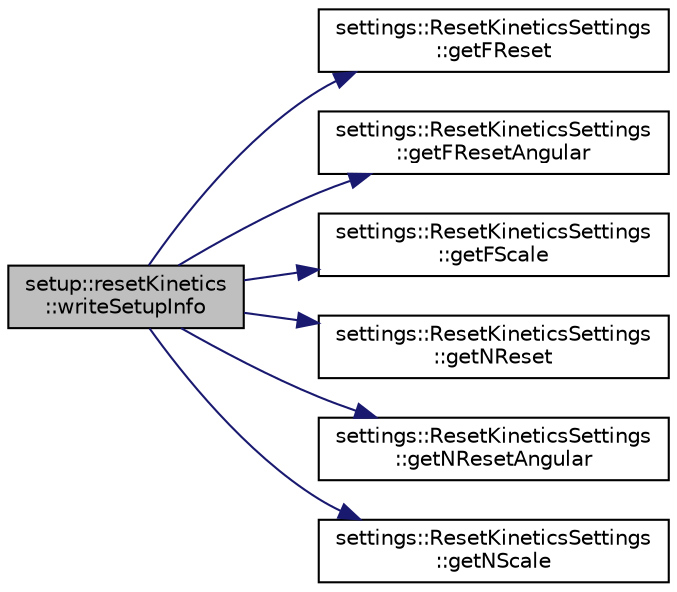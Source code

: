 digraph "setup::resetKinetics::writeSetupInfo"
{
 // LATEX_PDF_SIZE
  edge [fontname="Helvetica",fontsize="10",labelfontname="Helvetica",labelfontsize="10"];
  node [fontname="Helvetica",fontsize="10",shape=record];
  rankdir="LR";
  Node1 [label="setup::resetKinetics\l::writeSetupInfo",height=0.2,width=0.4,color="black", fillcolor="grey75", style="filled", fontcolor="black",tooltip="writes setup info to log file"];
  Node1 -> Node2 [color="midnightblue",fontsize="10",style="solid",fontname="Helvetica"];
  Node2 [label="settings::ResetKineticsSettings\l::getFReset",height=0.2,width=0.4,color="black", fillcolor="white", style="filled",URL="$classsettings_1_1ResetKineticsSettings.html#a1ce084bf2ae6ee7119a14af040a18b00",tooltip=" "];
  Node1 -> Node3 [color="midnightblue",fontsize="10",style="solid",fontname="Helvetica"];
  Node3 [label="settings::ResetKineticsSettings\l::getFResetAngular",height=0.2,width=0.4,color="black", fillcolor="white", style="filled",URL="$classsettings_1_1ResetKineticsSettings.html#a70899ccc4e00030fc26d237f0b3edea3",tooltip=" "];
  Node1 -> Node4 [color="midnightblue",fontsize="10",style="solid",fontname="Helvetica"];
  Node4 [label="settings::ResetKineticsSettings\l::getFScale",height=0.2,width=0.4,color="black", fillcolor="white", style="filled",URL="$classsettings_1_1ResetKineticsSettings.html#a6ccbb3731e976a7ef2d97c56139ce3e8",tooltip=" "];
  Node1 -> Node5 [color="midnightblue",fontsize="10",style="solid",fontname="Helvetica"];
  Node5 [label="settings::ResetKineticsSettings\l::getNReset",height=0.2,width=0.4,color="black", fillcolor="white", style="filled",URL="$classsettings_1_1ResetKineticsSettings.html#a57fd9f39997731781c4cbd7ef82ab21b",tooltip=" "];
  Node1 -> Node6 [color="midnightblue",fontsize="10",style="solid",fontname="Helvetica"];
  Node6 [label="settings::ResetKineticsSettings\l::getNResetAngular",height=0.2,width=0.4,color="black", fillcolor="white", style="filled",URL="$classsettings_1_1ResetKineticsSettings.html#a8735fbb782356f97bcb572e65ab92983",tooltip=" "];
  Node1 -> Node7 [color="midnightblue",fontsize="10",style="solid",fontname="Helvetica"];
  Node7 [label="settings::ResetKineticsSettings\l::getNScale",height=0.2,width=0.4,color="black", fillcolor="white", style="filled",URL="$classsettings_1_1ResetKineticsSettings.html#a5d992b418a518dd30f00b169a8a90f26",tooltip=" "];
}
